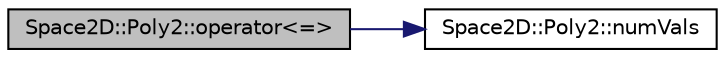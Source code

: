 digraph "Space2D::Poly2::operator&lt;=&gt;"
{
 // INTERACTIVE_SVG=YES
 // LATEX_PDF_SIZE
  edge [fontname="Helvetica",fontsize="10",labelfontname="Helvetica",labelfontsize="10"];
  node [fontname="Helvetica",fontsize="10",shape=record];
  rankdir="LR";
  Node1 [label="Space2D::Poly2::operator\<=\>",height=0.2,width=0.4,color="black", fillcolor="grey75", style="filled", fontcolor="black",tooltip=" "];
  Node1 -> Node2 [color="midnightblue",fontsize="10",style="solid",fontname="Helvetica"];
  Node2 [label="Space2D::Poly2::numVals",height=0.2,width=0.4,color="black", fillcolor="white", style="filled",URL="$class_space2_d_1_1_poly2.html#a3579c6c45f643a04756ac6df18b11c71",tooltip=" "];
}
